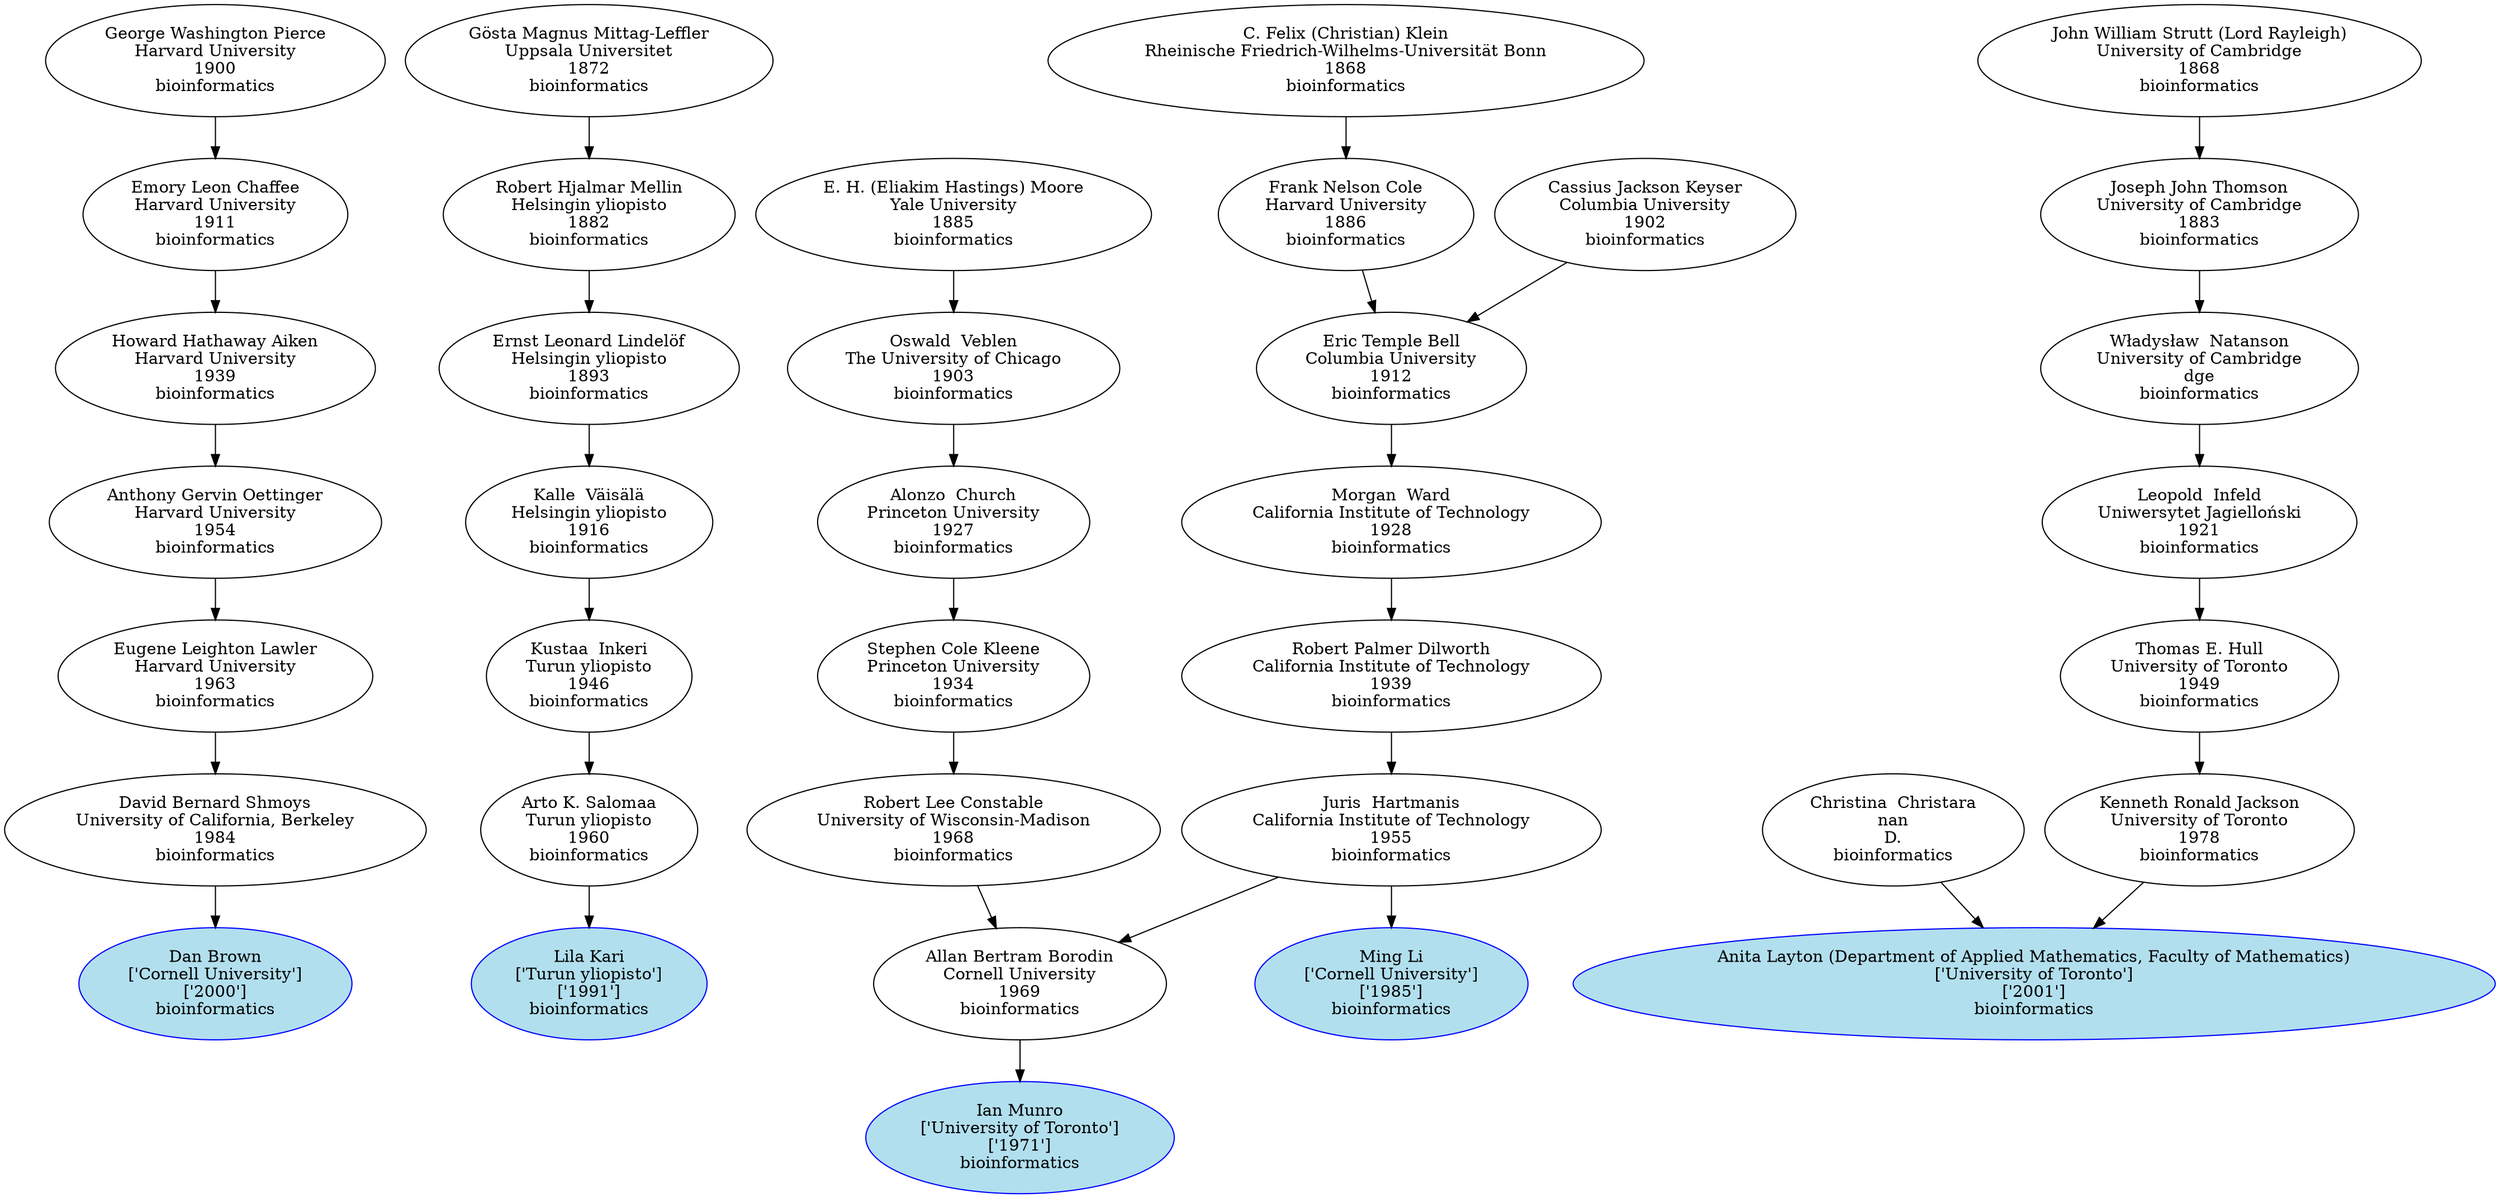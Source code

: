 digraph "Academic Genealogy for bioinformatics" {
	45379 [label="​Dan Brown
['Cornell University']
['2000']
bioinformatics" color=blue fillcolor=lightblue2 style=filled]
	20521 [label="Lila Kari
['Turun yliopisto']
['1991']
bioinformatics" color=blue fillcolor=lightblue2 style=filled]
	94793 [label="Ming Li
['Cornell University']
['1985']
bioinformatics" color=blue fillcolor=lightblue2 style=filled]
	65036 [label="Ian Munro
['University of Toronto']
['1971']
bioinformatics" color=blue fillcolor=lightblue2 style=filled]
	65049 [label="Anita Layton (Department of Applied Mathematics, Faculty of Mathematics)
['University of Toronto']
['2001']
bioinformatics" color=blue fillcolor=lightblue2 style=filled]
	36705 [label="David Bernard Shmoys
University of California, Berkeley
1984
bioinformatics"]
	20493 [label="Arto K. Salomaa
Turun yliopisto
1960
bioinformatics"]
	10404 [label="Juris  Hartmanis
California Institute of Technology
1955
bioinformatics"]
	42043 [label="Allan Bertram Borodin
Cornell University
1969
bioinformatics"]
	65023 [label="Christina  Christara
nan
D.
bioinformatics"]
	59043 [label="Kenneth Ronald Jackson
University of Toronto
1978
bioinformatics"]
	25276 [label="Eugene Leighton Lawler
Harvard University
1963
bioinformatics"]
	20538 [label="Kustaa  Inkeri
Turun yliopisto
1946
bioinformatics"]
	10395 [label="Robert Palmer Dilworth
California Institute of Technology
1939
bioinformatics"]
	9041 [label="Robert Lee Constable
University of Wisconsin-Madison
1968
bioinformatics"]
	17245 [label="Thomas E. Hull
University of Toronto
1949
bioinformatics"]
	13305 [label="Anthony Gervin Oettinger
Harvard University
1954
bioinformatics"]
	19460 [label="Kalle  Väisälä
Helsingin yliopisto
1916
bioinformatics"]
	10385 [label="Morgan  Ward
California Institute of Technology
1928
bioinformatics"]
	8012 [label="Stephen Cole Kleene
Princeton University
1934
bioinformatics"]
	16268 [label="Leopold  Infeld
Uniwersytet Jagielloński
1921
bioinformatics"]
	18953 [label="Howard Hathaway Aiken
Harvard University
1939
bioinformatics"]
	782 [label="Ernst Leonard Lindelöf
Helsingin yliopisto
1893
bioinformatics"]
	7868 [label="Eric Temple Bell
Columbia University
1912
bioinformatics"]
	8011 [label="Alonzo  Church
Princeton University
1927
bioinformatics"]
	106278 [label="Władysław  Natanson
University of Cambridge
dge
bioinformatics"]
	25248 [label="Emory Leon Chaffee
Harvard University
1911
bioinformatics"]
	143865 [label="Robert Hjalmar Mellin
Helsingin yliopisto
1882
bioinformatics"]
	7611 [label="Frank Nelson Cole
Harvard University
1886
bioinformatics"]
	37346 [label="Cassius Jackson Keyser
Columbia University
1902
bioinformatics"]
	805 [label="Oswald  Veblen
The University of Chicago
1903
bioinformatics"]
	50701 [label="Joseph John Thomson
University of Cambridge
1883
bioinformatics"]
	141987 [label="George Washington Pierce
Harvard University
1900
bioinformatics"]
	19770 [label="Gösta Magnus Mittag-Leffler
Uppsala Universitet
1872
bioinformatics"]
	7401 [label="C. Felix (Christian) Klein
Rheinische Friedrich-Wilhelms-Universität Bonn
1868
bioinformatics"]
	806 [label="E. H. (Eliakim Hastings) Moore
Yale University
1885
bioinformatics"]
	101979 [label="John William Strutt (Lord Rayleigh)
University of Cambridge
1868
bioinformatics"]
	36705 -> 45379
	20493 -> 20521
	10404 -> 94793
	42043 -> 65036
	65023 -> 65049
	59043 -> 65049
	25276 -> 36705
	20538 -> 20493
	10395 -> 10404
	9041 -> 42043
	10404 -> 42043
	17245 -> 59043
	13305 -> 25276
	19460 -> 20538
	10385 -> 10395
	8012 -> 9041
	16268 -> 17245
	18953 -> 13305
	782 -> 19460
	7868 -> 10385
	8011 -> 8012
	106278 -> 16268
	25248 -> 18953
	143865 -> 782
	7611 -> 7868
	37346 -> 7868
	805 -> 8011
	50701 -> 106278
	141987 -> 25248
	19770 -> 143865
	7401 -> 7611
	806 -> 805
	101979 -> 50701
}
